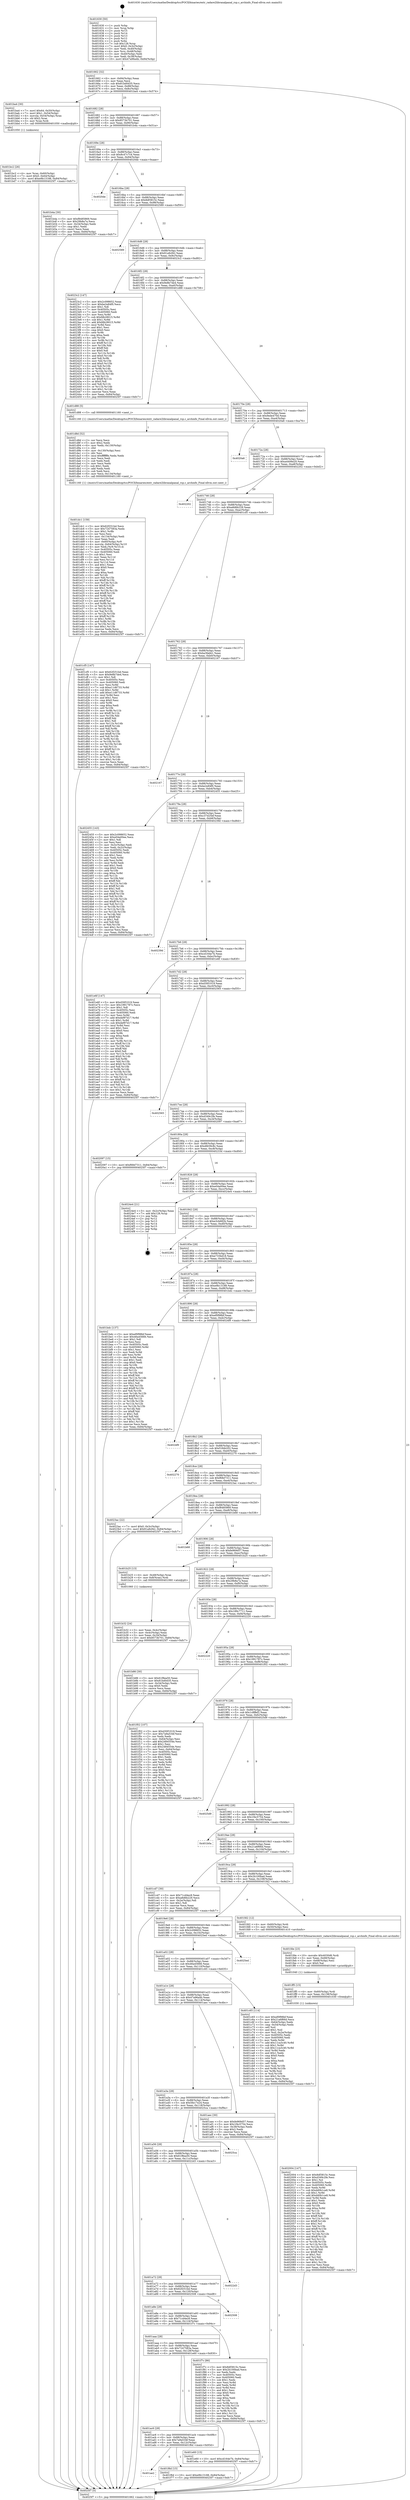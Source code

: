 digraph "0x401630" {
  label = "0x401630 (/mnt/c/Users/mathe/Desktop/tcc/POCII/binaries/extr_radare2libranalpanal_rsp.c_archinfo_Final-ollvm.out::main(0))"
  labelloc = "t"
  node[shape=record]

  Entry [label="",width=0.3,height=0.3,shape=circle,fillcolor=black,style=filled]
  "0x401662" [label="{
     0x401662 [32]\l
     | [instrs]\l
     &nbsp;&nbsp;0x401662 \<+6\>: mov -0x84(%rbp),%eax\l
     &nbsp;&nbsp;0x401668 \<+2\>: mov %eax,%ecx\l
     &nbsp;&nbsp;0x40166a \<+6\>: sub $0x81bd0d35,%ecx\l
     &nbsp;&nbsp;0x401670 \<+6\>: mov %eax,-0x88(%rbp)\l
     &nbsp;&nbsp;0x401676 \<+6\>: mov %ecx,-0x8c(%rbp)\l
     &nbsp;&nbsp;0x40167c \<+6\>: je 0000000000401ba4 \<main+0x574\>\l
  }"]
  "0x401ba4" [label="{
     0x401ba4 [30]\l
     | [instrs]\l
     &nbsp;&nbsp;0x401ba4 \<+7\>: movl $0x64,-0x50(%rbp)\l
     &nbsp;&nbsp;0x401bab \<+7\>: movl $0x1,-0x54(%rbp)\l
     &nbsp;&nbsp;0x401bb2 \<+4\>: movslq -0x54(%rbp),%rax\l
     &nbsp;&nbsp;0x401bb6 \<+4\>: shl $0x2,%rax\l
     &nbsp;&nbsp;0x401bba \<+3\>: mov %rax,%rdi\l
     &nbsp;&nbsp;0x401bbd \<+5\>: call 0000000000401050 \<malloc@plt\>\l
     | [calls]\l
     &nbsp;&nbsp;0x401050 \{1\} (unknown)\l
  }"]
  "0x401682" [label="{
     0x401682 [28]\l
     | [instrs]\l
     &nbsp;&nbsp;0x401682 \<+5\>: jmp 0000000000401687 \<main+0x57\>\l
     &nbsp;&nbsp;0x401687 \<+6\>: mov -0x88(%rbp),%eax\l
     &nbsp;&nbsp;0x40168d \<+5\>: sub $0x8573b701,%eax\l
     &nbsp;&nbsp;0x401692 \<+6\>: mov %eax,-0x90(%rbp)\l
     &nbsp;&nbsp;0x401698 \<+6\>: je 0000000000401b4a \<main+0x51a\>\l
  }"]
  Exit [label="",width=0.3,height=0.3,shape=circle,fillcolor=black,style=filled,peripheries=2]
  "0x401b4a" [label="{
     0x401b4a [30]\l
     | [instrs]\l
     &nbsp;&nbsp;0x401b4a \<+5\>: mov $0xf8485869,%eax\l
     &nbsp;&nbsp;0x401b4f \<+5\>: mov $0x29b8a7a,%ecx\l
     &nbsp;&nbsp;0x401b54 \<+3\>: mov -0x34(%rbp),%edx\l
     &nbsp;&nbsp;0x401b57 \<+3\>: cmp $0x1,%edx\l
     &nbsp;&nbsp;0x401b5a \<+3\>: cmovl %ecx,%eax\l
     &nbsp;&nbsp;0x401b5d \<+6\>: mov %eax,-0x84(%rbp)\l
     &nbsp;&nbsp;0x401b63 \<+5\>: jmp 00000000004025f7 \<main+0xfc7\>\l
  }"]
  "0x40169e" [label="{
     0x40169e [28]\l
     | [instrs]\l
     &nbsp;&nbsp;0x40169e \<+5\>: jmp 00000000004016a3 \<main+0x73\>\l
     &nbsp;&nbsp;0x4016a3 \<+6\>: mov -0x88(%rbp),%eax\l
     &nbsp;&nbsp;0x4016a9 \<+5\>: sub $0x8c47c7c4,%eax\l
     &nbsp;&nbsp;0x4016ae \<+6\>: mov %eax,-0x94(%rbp)\l
     &nbsp;&nbsp;0x4016b4 \<+6\>: je 00000000004020de \<main+0xaae\>\l
  }"]
  "0x402004" [label="{
     0x402004 [147]\l
     | [instrs]\l
     &nbsp;&nbsp;0x402004 \<+5\>: mov $0x8df3815c,%eax\l
     &nbsp;&nbsp;0x402009 \<+5\>: mov $0xd349c2fe,%esi\l
     &nbsp;&nbsp;0x40200e \<+2\>: mov $0x1,%cl\l
     &nbsp;&nbsp;0x402010 \<+7\>: mov 0x40505c,%edx\l
     &nbsp;&nbsp;0x402017 \<+8\>: mov 0x405060,%r8d\l
     &nbsp;&nbsp;0x40201f \<+3\>: mov %edx,%r9d\l
     &nbsp;&nbsp;0x402022 \<+7\>: sub $0xdd0b1ce8,%r9d\l
     &nbsp;&nbsp;0x402029 \<+4\>: sub $0x1,%r9d\l
     &nbsp;&nbsp;0x40202d \<+7\>: add $0xdd0b1ce8,%r9d\l
     &nbsp;&nbsp;0x402034 \<+4\>: imul %r9d,%edx\l
     &nbsp;&nbsp;0x402038 \<+3\>: and $0x1,%edx\l
     &nbsp;&nbsp;0x40203b \<+3\>: cmp $0x0,%edx\l
     &nbsp;&nbsp;0x40203e \<+4\>: sete %r10b\l
     &nbsp;&nbsp;0x402042 \<+4\>: cmp $0xa,%r8d\l
     &nbsp;&nbsp;0x402046 \<+4\>: setl %r11b\l
     &nbsp;&nbsp;0x40204a \<+3\>: mov %r10b,%bl\l
     &nbsp;&nbsp;0x40204d \<+3\>: xor $0xff,%bl\l
     &nbsp;&nbsp;0x402050 \<+3\>: mov %r11b,%r14b\l
     &nbsp;&nbsp;0x402053 \<+4\>: xor $0xff,%r14b\l
     &nbsp;&nbsp;0x402057 \<+3\>: xor $0x1,%cl\l
     &nbsp;&nbsp;0x40205a \<+3\>: mov %bl,%r15b\l
     &nbsp;&nbsp;0x40205d \<+4\>: and $0xff,%r15b\l
     &nbsp;&nbsp;0x402061 \<+3\>: and %cl,%r10b\l
     &nbsp;&nbsp;0x402064 \<+3\>: mov %r14b,%r12b\l
     &nbsp;&nbsp;0x402067 \<+4\>: and $0xff,%r12b\l
     &nbsp;&nbsp;0x40206b \<+3\>: and %cl,%r11b\l
     &nbsp;&nbsp;0x40206e \<+3\>: or %r10b,%r15b\l
     &nbsp;&nbsp;0x402071 \<+3\>: or %r11b,%r12b\l
     &nbsp;&nbsp;0x402074 \<+3\>: xor %r12b,%r15b\l
     &nbsp;&nbsp;0x402077 \<+3\>: or %r14b,%bl\l
     &nbsp;&nbsp;0x40207a \<+3\>: xor $0xff,%bl\l
     &nbsp;&nbsp;0x40207d \<+3\>: or $0x1,%cl\l
     &nbsp;&nbsp;0x402080 \<+2\>: and %cl,%bl\l
     &nbsp;&nbsp;0x402082 \<+3\>: or %bl,%r15b\l
     &nbsp;&nbsp;0x402085 \<+4\>: test $0x1,%r15b\l
     &nbsp;&nbsp;0x402089 \<+3\>: cmovne %esi,%eax\l
     &nbsp;&nbsp;0x40208c \<+6\>: mov %eax,-0x84(%rbp)\l
     &nbsp;&nbsp;0x402092 \<+5\>: jmp 00000000004025f7 \<main+0xfc7\>\l
  }"]
  "0x4020de" [label="{
     0x4020de\l
  }", style=dashed]
  "0x4016ba" [label="{
     0x4016ba [28]\l
     | [instrs]\l
     &nbsp;&nbsp;0x4016ba \<+5\>: jmp 00000000004016bf \<main+0x8f\>\l
     &nbsp;&nbsp;0x4016bf \<+6\>: mov -0x88(%rbp),%eax\l
     &nbsp;&nbsp;0x4016c5 \<+5\>: sub $0x8df3815c,%eax\l
     &nbsp;&nbsp;0x4016ca \<+6\>: mov %eax,-0x98(%rbp)\l
     &nbsp;&nbsp;0x4016d0 \<+6\>: je 0000000000402589 \<main+0xf59\>\l
  }"]
  "0x401ff5" [label="{
     0x401ff5 [15]\l
     | [instrs]\l
     &nbsp;&nbsp;0x401ff5 \<+4\>: mov -0x60(%rbp),%rdi\l
     &nbsp;&nbsp;0x401ff9 \<+6\>: mov %eax,-0x138(%rbp)\l
     &nbsp;&nbsp;0x401fff \<+5\>: call 0000000000401030 \<free@plt\>\l
     | [calls]\l
     &nbsp;&nbsp;0x401030 \{1\} (unknown)\l
  }"]
  "0x402589" [label="{
     0x402589\l
  }", style=dashed]
  "0x4016d6" [label="{
     0x4016d6 [28]\l
     | [instrs]\l
     &nbsp;&nbsp;0x4016d6 \<+5\>: jmp 00000000004016db \<main+0xab\>\l
     &nbsp;&nbsp;0x4016db \<+6\>: mov -0x88(%rbp),%eax\l
     &nbsp;&nbsp;0x4016e1 \<+5\>: sub $0x91a9cf42,%eax\l
     &nbsp;&nbsp;0x4016e6 \<+6\>: mov %eax,-0x9c(%rbp)\l
     &nbsp;&nbsp;0x4016ec \<+6\>: je 00000000004023c2 \<main+0xd92\>\l
  }"]
  "0x401fde" [label="{
     0x401fde [23]\l
     | [instrs]\l
     &nbsp;&nbsp;0x401fde \<+10\>: movabs $0x4030d6,%rdi\l
     &nbsp;&nbsp;0x401fe8 \<+3\>: mov %eax,-0x68(%rbp)\l
     &nbsp;&nbsp;0x401feb \<+3\>: mov -0x68(%rbp),%esi\l
     &nbsp;&nbsp;0x401fee \<+2\>: mov $0x0,%al\l
     &nbsp;&nbsp;0x401ff0 \<+5\>: call 0000000000401040 \<printf@plt\>\l
     | [calls]\l
     &nbsp;&nbsp;0x401040 \{1\} (unknown)\l
  }"]
  "0x4023c2" [label="{
     0x4023c2 [147]\l
     | [instrs]\l
     &nbsp;&nbsp;0x4023c2 \<+5\>: mov $0x2c098652,%eax\l
     &nbsp;&nbsp;0x4023c7 \<+5\>: mov $0xbe2e84f0,%ecx\l
     &nbsp;&nbsp;0x4023cc \<+2\>: mov $0x1,%dl\l
     &nbsp;&nbsp;0x4023ce \<+7\>: mov 0x40505c,%esi\l
     &nbsp;&nbsp;0x4023d5 \<+7\>: mov 0x405060,%edi\l
     &nbsp;&nbsp;0x4023dc \<+3\>: mov %esi,%r8d\l
     &nbsp;&nbsp;0x4023df \<+7\>: sub $0xfdb28015,%r8d\l
     &nbsp;&nbsp;0x4023e6 \<+4\>: sub $0x1,%r8d\l
     &nbsp;&nbsp;0x4023ea \<+7\>: add $0xfdb28015,%r8d\l
     &nbsp;&nbsp;0x4023f1 \<+4\>: imul %r8d,%esi\l
     &nbsp;&nbsp;0x4023f5 \<+3\>: and $0x1,%esi\l
     &nbsp;&nbsp;0x4023f8 \<+3\>: cmp $0x0,%esi\l
     &nbsp;&nbsp;0x4023fb \<+4\>: sete %r9b\l
     &nbsp;&nbsp;0x4023ff \<+3\>: cmp $0xa,%edi\l
     &nbsp;&nbsp;0x402402 \<+4\>: setl %r10b\l
     &nbsp;&nbsp;0x402406 \<+3\>: mov %r9b,%r11b\l
     &nbsp;&nbsp;0x402409 \<+4\>: xor $0xff,%r11b\l
     &nbsp;&nbsp;0x40240d \<+3\>: mov %r10b,%bl\l
     &nbsp;&nbsp;0x402410 \<+3\>: xor $0xff,%bl\l
     &nbsp;&nbsp;0x402413 \<+3\>: xor $0x0,%dl\l
     &nbsp;&nbsp;0x402416 \<+3\>: mov %r11b,%r14b\l
     &nbsp;&nbsp;0x402419 \<+4\>: and $0x0,%r14b\l
     &nbsp;&nbsp;0x40241d \<+3\>: and %dl,%r9b\l
     &nbsp;&nbsp;0x402420 \<+3\>: mov %bl,%r15b\l
     &nbsp;&nbsp;0x402423 \<+4\>: and $0x0,%r15b\l
     &nbsp;&nbsp;0x402427 \<+3\>: and %dl,%r10b\l
     &nbsp;&nbsp;0x40242a \<+3\>: or %r9b,%r14b\l
     &nbsp;&nbsp;0x40242d \<+3\>: or %r10b,%r15b\l
     &nbsp;&nbsp;0x402430 \<+3\>: xor %r15b,%r14b\l
     &nbsp;&nbsp;0x402433 \<+3\>: or %bl,%r11b\l
     &nbsp;&nbsp;0x402436 \<+4\>: xor $0xff,%r11b\l
     &nbsp;&nbsp;0x40243a \<+3\>: or $0x0,%dl\l
     &nbsp;&nbsp;0x40243d \<+3\>: and %dl,%r11b\l
     &nbsp;&nbsp;0x402440 \<+3\>: or %r11b,%r14b\l
     &nbsp;&nbsp;0x402443 \<+4\>: test $0x1,%r14b\l
     &nbsp;&nbsp;0x402447 \<+3\>: cmovne %ecx,%eax\l
     &nbsp;&nbsp;0x40244a \<+6\>: mov %eax,-0x84(%rbp)\l
     &nbsp;&nbsp;0x402450 \<+5\>: jmp 00000000004025f7 \<main+0xfc7\>\l
  }"]
  "0x4016f2" [label="{
     0x4016f2 [28]\l
     | [instrs]\l
     &nbsp;&nbsp;0x4016f2 \<+5\>: jmp 00000000004016f7 \<main+0xc7\>\l
     &nbsp;&nbsp;0x4016f7 \<+6\>: mov -0x88(%rbp),%eax\l
     &nbsp;&nbsp;0x4016fd \<+5\>: sub $0x9e8b7de4,%eax\l
     &nbsp;&nbsp;0x401702 \<+6\>: mov %eax,-0xa0(%rbp)\l
     &nbsp;&nbsp;0x401708 \<+6\>: je 0000000000401d88 \<main+0x758\>\l
  }"]
  "0x401ae2" [label="{
     0x401ae2\l
  }", style=dashed]
  "0x401d88" [label="{
     0x401d88 [5]\l
     | [instrs]\l
     &nbsp;&nbsp;0x401d88 \<+5\>: call 0000000000401160 \<next_i\>\l
     | [calls]\l
     &nbsp;&nbsp;0x401160 \{1\} (/mnt/c/Users/mathe/Desktop/tcc/POCII/binaries/extr_radare2libranalpanal_rsp.c_archinfo_Final-ollvm.out::next_i)\l
  }"]
  "0x40170e" [label="{
     0x40170e [28]\l
     | [instrs]\l
     &nbsp;&nbsp;0x40170e \<+5\>: jmp 0000000000401713 \<main+0xe3\>\l
     &nbsp;&nbsp;0x401713 \<+6\>: mov -0x88(%rbp),%eax\l
     &nbsp;&nbsp;0x401719 \<+5\>: sub $0x9ede470d,%eax\l
     &nbsp;&nbsp;0x40171e \<+6\>: mov %eax,-0xa4(%rbp)\l
     &nbsp;&nbsp;0x401724 \<+6\>: je 00000000004020a6 \<main+0xa76\>\l
  }"]
  "0x401f6d" [label="{
     0x401f6d [15]\l
     | [instrs]\l
     &nbsp;&nbsp;0x401f6d \<+10\>: movl $0xe9b13188,-0x84(%rbp)\l
     &nbsp;&nbsp;0x401f77 \<+5\>: jmp 00000000004025f7 \<main+0xfc7\>\l
  }"]
  "0x4020a6" [label="{
     0x4020a6\l
  }", style=dashed]
  "0x40172a" [label="{
     0x40172a [28]\l
     | [instrs]\l
     &nbsp;&nbsp;0x40172a \<+5\>: jmp 000000000040172f \<main+0xff\>\l
     &nbsp;&nbsp;0x40172f \<+6\>: mov -0x88(%rbp),%eax\l
     &nbsp;&nbsp;0x401735 \<+5\>: sub $0xa4406e20,%eax\l
     &nbsp;&nbsp;0x40173a \<+6\>: mov %eax,-0xa8(%rbp)\l
     &nbsp;&nbsp;0x401740 \<+6\>: je 0000000000402202 \<main+0xbd2\>\l
  }"]
  "0x401ac6" [label="{
     0x401ac6 [28]\l
     | [instrs]\l
     &nbsp;&nbsp;0x401ac6 \<+5\>: jmp 0000000000401acb \<main+0x49b\>\l
     &nbsp;&nbsp;0x401acb \<+6\>: mov -0x88(%rbp),%eax\l
     &nbsp;&nbsp;0x401ad1 \<+5\>: sub $0x7a9a534f,%eax\l
     &nbsp;&nbsp;0x401ad6 \<+6\>: mov %eax,-0x12c(%rbp)\l
     &nbsp;&nbsp;0x401adc \<+6\>: je 0000000000401f6d \<main+0x93d\>\l
  }"]
  "0x402202" [label="{
     0x402202\l
  }", style=dashed]
  "0x401746" [label="{
     0x401746 [28]\l
     | [instrs]\l
     &nbsp;&nbsp;0x401746 \<+5\>: jmp 000000000040174b \<main+0x11b\>\l
     &nbsp;&nbsp;0x40174b \<+6\>: mov -0x88(%rbp),%eax\l
     &nbsp;&nbsp;0x401751 \<+5\>: sub $0xa8d6b229,%eax\l
     &nbsp;&nbsp;0x401756 \<+6\>: mov %eax,-0xac(%rbp)\l
     &nbsp;&nbsp;0x40175c \<+6\>: je 0000000000401cf5 \<main+0x6c5\>\l
  }"]
  "0x401e60" [label="{
     0x401e60 [15]\l
     | [instrs]\l
     &nbsp;&nbsp;0x401e60 \<+10\>: movl $0xcd164e7b,-0x84(%rbp)\l
     &nbsp;&nbsp;0x401e6a \<+5\>: jmp 00000000004025f7 \<main+0xfc7\>\l
  }"]
  "0x401cf5" [label="{
     0x401cf5 [147]\l
     | [instrs]\l
     &nbsp;&nbsp;0x401cf5 \<+5\>: mov $0x62f251bd,%eax\l
     &nbsp;&nbsp;0x401cfa \<+5\>: mov $0x9e8b7de4,%ecx\l
     &nbsp;&nbsp;0x401cff \<+2\>: mov $0x1,%dl\l
     &nbsp;&nbsp;0x401d01 \<+7\>: mov 0x40505c,%esi\l
     &nbsp;&nbsp;0x401d08 \<+7\>: mov 0x405060,%edi\l
     &nbsp;&nbsp;0x401d0f \<+3\>: mov %esi,%r8d\l
     &nbsp;&nbsp;0x401d12 \<+7\>: sub $0xe11d6733,%r8d\l
     &nbsp;&nbsp;0x401d19 \<+4\>: sub $0x1,%r8d\l
     &nbsp;&nbsp;0x401d1d \<+7\>: add $0xe11d6733,%r8d\l
     &nbsp;&nbsp;0x401d24 \<+4\>: imul %r8d,%esi\l
     &nbsp;&nbsp;0x401d28 \<+3\>: and $0x1,%esi\l
     &nbsp;&nbsp;0x401d2b \<+3\>: cmp $0x0,%esi\l
     &nbsp;&nbsp;0x401d2e \<+4\>: sete %r9b\l
     &nbsp;&nbsp;0x401d32 \<+3\>: cmp $0xa,%edi\l
     &nbsp;&nbsp;0x401d35 \<+4\>: setl %r10b\l
     &nbsp;&nbsp;0x401d39 \<+3\>: mov %r9b,%r11b\l
     &nbsp;&nbsp;0x401d3c \<+4\>: xor $0xff,%r11b\l
     &nbsp;&nbsp;0x401d40 \<+3\>: mov %r10b,%bl\l
     &nbsp;&nbsp;0x401d43 \<+3\>: xor $0xff,%bl\l
     &nbsp;&nbsp;0x401d46 \<+3\>: xor $0x1,%dl\l
     &nbsp;&nbsp;0x401d49 \<+3\>: mov %r11b,%r14b\l
     &nbsp;&nbsp;0x401d4c \<+4\>: and $0xff,%r14b\l
     &nbsp;&nbsp;0x401d50 \<+3\>: and %dl,%r9b\l
     &nbsp;&nbsp;0x401d53 \<+3\>: mov %bl,%r15b\l
     &nbsp;&nbsp;0x401d56 \<+4\>: and $0xff,%r15b\l
     &nbsp;&nbsp;0x401d5a \<+3\>: and %dl,%r10b\l
     &nbsp;&nbsp;0x401d5d \<+3\>: or %r9b,%r14b\l
     &nbsp;&nbsp;0x401d60 \<+3\>: or %r10b,%r15b\l
     &nbsp;&nbsp;0x401d63 \<+3\>: xor %r15b,%r14b\l
     &nbsp;&nbsp;0x401d66 \<+3\>: or %bl,%r11b\l
     &nbsp;&nbsp;0x401d69 \<+4\>: xor $0xff,%r11b\l
     &nbsp;&nbsp;0x401d6d \<+3\>: or $0x1,%dl\l
     &nbsp;&nbsp;0x401d70 \<+3\>: and %dl,%r11b\l
     &nbsp;&nbsp;0x401d73 \<+3\>: or %r11b,%r14b\l
     &nbsp;&nbsp;0x401d76 \<+4\>: test $0x1,%r14b\l
     &nbsp;&nbsp;0x401d7a \<+3\>: cmovne %ecx,%eax\l
     &nbsp;&nbsp;0x401d7d \<+6\>: mov %eax,-0x84(%rbp)\l
     &nbsp;&nbsp;0x401d83 \<+5\>: jmp 00000000004025f7 \<main+0xfc7\>\l
  }"]
  "0x401762" [label="{
     0x401762 [28]\l
     | [instrs]\l
     &nbsp;&nbsp;0x401762 \<+5\>: jmp 0000000000401767 \<main+0x137\>\l
     &nbsp;&nbsp;0x401767 \<+6\>: mov -0x88(%rbp),%eax\l
     &nbsp;&nbsp;0x40176d \<+5\>: sub $0xba3fabb1,%eax\l
     &nbsp;&nbsp;0x401772 \<+6\>: mov %eax,-0xb0(%rbp)\l
     &nbsp;&nbsp;0x401778 \<+6\>: je 0000000000402167 \<main+0xb37\>\l
  }"]
  "0x401aaa" [label="{
     0x401aaa [28]\l
     | [instrs]\l
     &nbsp;&nbsp;0x401aaa \<+5\>: jmp 0000000000401aaf \<main+0x47f\>\l
     &nbsp;&nbsp;0x401aaf \<+6\>: mov -0x88(%rbp),%eax\l
     &nbsp;&nbsp;0x401ab5 \<+5\>: sub $0x7247583a,%eax\l
     &nbsp;&nbsp;0x401aba \<+6\>: mov %eax,-0x128(%rbp)\l
     &nbsp;&nbsp;0x401ac0 \<+6\>: je 0000000000401e60 \<main+0x830\>\l
  }"]
  "0x402167" [label="{
     0x402167\l
  }", style=dashed]
  "0x40177e" [label="{
     0x40177e [28]\l
     | [instrs]\l
     &nbsp;&nbsp;0x40177e \<+5\>: jmp 0000000000401783 \<main+0x153\>\l
     &nbsp;&nbsp;0x401783 \<+6\>: mov -0x88(%rbp),%eax\l
     &nbsp;&nbsp;0x401789 \<+5\>: sub $0xbe2e84f0,%eax\l
     &nbsp;&nbsp;0x40178e \<+6\>: mov %eax,-0xb4(%rbp)\l
     &nbsp;&nbsp;0x401794 \<+6\>: je 0000000000402455 \<main+0xe25\>\l
  }"]
  "0x401f7c" [label="{
     0x401f7c [86]\l
     | [instrs]\l
     &nbsp;&nbsp;0x401f7c \<+5\>: mov $0x8df3815c,%eax\l
     &nbsp;&nbsp;0x401f81 \<+5\>: mov $0x2b100bad,%ecx\l
     &nbsp;&nbsp;0x401f86 \<+2\>: xor %edx,%edx\l
     &nbsp;&nbsp;0x401f88 \<+7\>: mov 0x40505c,%esi\l
     &nbsp;&nbsp;0x401f8f \<+7\>: mov 0x405060,%edi\l
     &nbsp;&nbsp;0x401f96 \<+3\>: sub $0x1,%edx\l
     &nbsp;&nbsp;0x401f99 \<+3\>: mov %esi,%r8d\l
     &nbsp;&nbsp;0x401f9c \<+3\>: add %edx,%r8d\l
     &nbsp;&nbsp;0x401f9f \<+4\>: imul %r8d,%esi\l
     &nbsp;&nbsp;0x401fa3 \<+3\>: and $0x1,%esi\l
     &nbsp;&nbsp;0x401fa6 \<+3\>: cmp $0x0,%esi\l
     &nbsp;&nbsp;0x401fa9 \<+4\>: sete %r9b\l
     &nbsp;&nbsp;0x401fad \<+3\>: cmp $0xa,%edi\l
     &nbsp;&nbsp;0x401fb0 \<+4\>: setl %r10b\l
     &nbsp;&nbsp;0x401fb4 \<+3\>: mov %r9b,%r11b\l
     &nbsp;&nbsp;0x401fb7 \<+3\>: and %r10b,%r11b\l
     &nbsp;&nbsp;0x401fba \<+3\>: xor %r10b,%r9b\l
     &nbsp;&nbsp;0x401fbd \<+3\>: or %r9b,%r11b\l
     &nbsp;&nbsp;0x401fc0 \<+4\>: test $0x1,%r11b\l
     &nbsp;&nbsp;0x401fc4 \<+3\>: cmovne %ecx,%eax\l
     &nbsp;&nbsp;0x401fc7 \<+6\>: mov %eax,-0x84(%rbp)\l
     &nbsp;&nbsp;0x401fcd \<+5\>: jmp 00000000004025f7 \<main+0xfc7\>\l
  }"]
  "0x402455" [label="{
     0x402455 [143]\l
     | [instrs]\l
     &nbsp;&nbsp;0x402455 \<+5\>: mov $0x2c098652,%eax\l
     &nbsp;&nbsp;0x40245a \<+5\>: mov $0xe04a00ee,%ecx\l
     &nbsp;&nbsp;0x40245f \<+2\>: mov $0x1,%dl\l
     &nbsp;&nbsp;0x402461 \<+2\>: xor %esi,%esi\l
     &nbsp;&nbsp;0x402463 \<+3\>: mov -0x3c(%rbp),%edi\l
     &nbsp;&nbsp;0x402466 \<+3\>: mov %edi,-0x2c(%rbp)\l
     &nbsp;&nbsp;0x402469 \<+7\>: mov 0x40505c,%edi\l
     &nbsp;&nbsp;0x402470 \<+8\>: mov 0x405060,%r8d\l
     &nbsp;&nbsp;0x402478 \<+3\>: sub $0x1,%esi\l
     &nbsp;&nbsp;0x40247b \<+3\>: mov %edi,%r9d\l
     &nbsp;&nbsp;0x40247e \<+3\>: add %esi,%r9d\l
     &nbsp;&nbsp;0x402481 \<+4\>: imul %r9d,%edi\l
     &nbsp;&nbsp;0x402485 \<+3\>: and $0x1,%edi\l
     &nbsp;&nbsp;0x402488 \<+3\>: cmp $0x0,%edi\l
     &nbsp;&nbsp;0x40248b \<+4\>: sete %r10b\l
     &nbsp;&nbsp;0x40248f \<+4\>: cmp $0xa,%r8d\l
     &nbsp;&nbsp;0x402493 \<+4\>: setl %r11b\l
     &nbsp;&nbsp;0x402497 \<+3\>: mov %r10b,%bl\l
     &nbsp;&nbsp;0x40249a \<+3\>: xor $0xff,%bl\l
     &nbsp;&nbsp;0x40249d \<+3\>: mov %r11b,%r14b\l
     &nbsp;&nbsp;0x4024a0 \<+4\>: xor $0xff,%r14b\l
     &nbsp;&nbsp;0x4024a4 \<+3\>: xor $0x1,%dl\l
     &nbsp;&nbsp;0x4024a7 \<+3\>: mov %bl,%r15b\l
     &nbsp;&nbsp;0x4024aa \<+4\>: and $0xff,%r15b\l
     &nbsp;&nbsp;0x4024ae \<+3\>: and %dl,%r10b\l
     &nbsp;&nbsp;0x4024b1 \<+3\>: mov %r14b,%r12b\l
     &nbsp;&nbsp;0x4024b4 \<+4\>: and $0xff,%r12b\l
     &nbsp;&nbsp;0x4024b8 \<+3\>: and %dl,%r11b\l
     &nbsp;&nbsp;0x4024bb \<+3\>: or %r10b,%r15b\l
     &nbsp;&nbsp;0x4024be \<+3\>: or %r11b,%r12b\l
     &nbsp;&nbsp;0x4024c1 \<+3\>: xor %r12b,%r15b\l
     &nbsp;&nbsp;0x4024c4 \<+3\>: or %r14b,%bl\l
     &nbsp;&nbsp;0x4024c7 \<+3\>: xor $0xff,%bl\l
     &nbsp;&nbsp;0x4024ca \<+3\>: or $0x1,%dl\l
     &nbsp;&nbsp;0x4024cd \<+2\>: and %dl,%bl\l
     &nbsp;&nbsp;0x4024cf \<+3\>: or %bl,%r15b\l
     &nbsp;&nbsp;0x4024d2 \<+4\>: test $0x1,%r15b\l
     &nbsp;&nbsp;0x4024d6 \<+3\>: cmovne %ecx,%eax\l
     &nbsp;&nbsp;0x4024d9 \<+6\>: mov %eax,-0x84(%rbp)\l
     &nbsp;&nbsp;0x4024df \<+5\>: jmp 00000000004025f7 \<main+0xfc7\>\l
  }"]
  "0x40179a" [label="{
     0x40179a [28]\l
     | [instrs]\l
     &nbsp;&nbsp;0x40179a \<+5\>: jmp 000000000040179f \<main+0x16f\>\l
     &nbsp;&nbsp;0x40179f \<+6\>: mov -0x88(%rbp),%eax\l
     &nbsp;&nbsp;0x4017a5 \<+5\>: sub $0xc37d25ef,%eax\l
     &nbsp;&nbsp;0x4017aa \<+6\>: mov %eax,-0xb8(%rbp)\l
     &nbsp;&nbsp;0x4017b0 \<+6\>: je 000000000040239d \<main+0xd6d\>\l
  }"]
  "0x401a8e" [label="{
     0x401a8e [28]\l
     | [instrs]\l
     &nbsp;&nbsp;0x401a8e \<+5\>: jmp 0000000000401a93 \<main+0x463\>\l
     &nbsp;&nbsp;0x401a93 \<+6\>: mov -0x88(%rbp),%eax\l
     &nbsp;&nbsp;0x401a99 \<+5\>: sub $0x71cd4ec8,%eax\l
     &nbsp;&nbsp;0x401a9e \<+6\>: mov %eax,-0x124(%rbp)\l
     &nbsp;&nbsp;0x401aa4 \<+6\>: je 0000000000401f7c \<main+0x94c\>\l
  }"]
  "0x40239d" [label="{
     0x40239d\l
  }", style=dashed]
  "0x4017b6" [label="{
     0x4017b6 [28]\l
     | [instrs]\l
     &nbsp;&nbsp;0x4017b6 \<+5\>: jmp 00000000004017bb \<main+0x18b\>\l
     &nbsp;&nbsp;0x4017bb \<+6\>: mov -0x88(%rbp),%eax\l
     &nbsp;&nbsp;0x4017c1 \<+5\>: sub $0xcd164e7b,%eax\l
     &nbsp;&nbsp;0x4017c6 \<+6\>: mov %eax,-0xbc(%rbp)\l
     &nbsp;&nbsp;0x4017cc \<+6\>: je 0000000000401e6f \<main+0x83f\>\l
  }"]
  "0x402508" [label="{
     0x402508\l
  }", style=dashed]
  "0x401e6f" [label="{
     0x401e6f [147]\l
     | [instrs]\l
     &nbsp;&nbsp;0x401e6f \<+5\>: mov $0xd30f1019,%eax\l
     &nbsp;&nbsp;0x401e74 \<+5\>: mov $0x1991787c,%ecx\l
     &nbsp;&nbsp;0x401e79 \<+2\>: mov $0x1,%dl\l
     &nbsp;&nbsp;0x401e7b \<+7\>: mov 0x40505c,%esi\l
     &nbsp;&nbsp;0x401e82 \<+7\>: mov 0x405060,%edi\l
     &nbsp;&nbsp;0x401e89 \<+3\>: mov %esi,%r8d\l
     &nbsp;&nbsp;0x401e8c \<+7\>: add $0xdef97d17,%r8d\l
     &nbsp;&nbsp;0x401e93 \<+4\>: sub $0x1,%r8d\l
     &nbsp;&nbsp;0x401e97 \<+7\>: sub $0xdef97d17,%r8d\l
     &nbsp;&nbsp;0x401e9e \<+4\>: imul %r8d,%esi\l
     &nbsp;&nbsp;0x401ea2 \<+3\>: and $0x1,%esi\l
     &nbsp;&nbsp;0x401ea5 \<+3\>: cmp $0x0,%esi\l
     &nbsp;&nbsp;0x401ea8 \<+4\>: sete %r9b\l
     &nbsp;&nbsp;0x401eac \<+3\>: cmp $0xa,%edi\l
     &nbsp;&nbsp;0x401eaf \<+4\>: setl %r10b\l
     &nbsp;&nbsp;0x401eb3 \<+3\>: mov %r9b,%r11b\l
     &nbsp;&nbsp;0x401eb6 \<+4\>: xor $0xff,%r11b\l
     &nbsp;&nbsp;0x401eba \<+3\>: mov %r10b,%bl\l
     &nbsp;&nbsp;0x401ebd \<+3\>: xor $0xff,%bl\l
     &nbsp;&nbsp;0x401ec0 \<+3\>: xor $0x0,%dl\l
     &nbsp;&nbsp;0x401ec3 \<+3\>: mov %r11b,%r14b\l
     &nbsp;&nbsp;0x401ec6 \<+4\>: and $0x0,%r14b\l
     &nbsp;&nbsp;0x401eca \<+3\>: and %dl,%r9b\l
     &nbsp;&nbsp;0x401ecd \<+3\>: mov %bl,%r15b\l
     &nbsp;&nbsp;0x401ed0 \<+4\>: and $0x0,%r15b\l
     &nbsp;&nbsp;0x401ed4 \<+3\>: and %dl,%r10b\l
     &nbsp;&nbsp;0x401ed7 \<+3\>: or %r9b,%r14b\l
     &nbsp;&nbsp;0x401eda \<+3\>: or %r10b,%r15b\l
     &nbsp;&nbsp;0x401edd \<+3\>: xor %r15b,%r14b\l
     &nbsp;&nbsp;0x401ee0 \<+3\>: or %bl,%r11b\l
     &nbsp;&nbsp;0x401ee3 \<+4\>: xor $0xff,%r11b\l
     &nbsp;&nbsp;0x401ee7 \<+3\>: or $0x0,%dl\l
     &nbsp;&nbsp;0x401eea \<+3\>: and %dl,%r11b\l
     &nbsp;&nbsp;0x401eed \<+3\>: or %r11b,%r14b\l
     &nbsp;&nbsp;0x401ef0 \<+4\>: test $0x1,%r14b\l
     &nbsp;&nbsp;0x401ef4 \<+3\>: cmovne %ecx,%eax\l
     &nbsp;&nbsp;0x401ef7 \<+6\>: mov %eax,-0x84(%rbp)\l
     &nbsp;&nbsp;0x401efd \<+5\>: jmp 00000000004025f7 \<main+0xfc7\>\l
  }"]
  "0x4017d2" [label="{
     0x4017d2 [28]\l
     | [instrs]\l
     &nbsp;&nbsp;0x4017d2 \<+5\>: jmp 00000000004017d7 \<main+0x1a7\>\l
     &nbsp;&nbsp;0x4017d7 \<+6\>: mov -0x88(%rbp),%eax\l
     &nbsp;&nbsp;0x4017dd \<+5\>: sub $0xd30f1019,%eax\l
     &nbsp;&nbsp;0x4017e2 \<+6\>: mov %eax,-0xc0(%rbp)\l
     &nbsp;&nbsp;0x4017e8 \<+6\>: je 0000000000402565 \<main+0xf35\>\l
  }"]
  "0x401a72" [label="{
     0x401a72 [28]\l
     | [instrs]\l
     &nbsp;&nbsp;0x401a72 \<+5\>: jmp 0000000000401a77 \<main+0x447\>\l
     &nbsp;&nbsp;0x401a77 \<+6\>: mov -0x88(%rbp),%eax\l
     &nbsp;&nbsp;0x401a7d \<+5\>: sub $0x62f251bd,%eax\l
     &nbsp;&nbsp;0x401a82 \<+6\>: mov %eax,-0x120(%rbp)\l
     &nbsp;&nbsp;0x401a88 \<+6\>: je 0000000000402508 \<main+0xed8\>\l
  }"]
  "0x402565" [label="{
     0x402565\l
  }", style=dashed]
  "0x4017ee" [label="{
     0x4017ee [28]\l
     | [instrs]\l
     &nbsp;&nbsp;0x4017ee \<+5\>: jmp 00000000004017f3 \<main+0x1c3\>\l
     &nbsp;&nbsp;0x4017f3 \<+6\>: mov -0x88(%rbp),%eax\l
     &nbsp;&nbsp;0x4017f9 \<+5\>: sub $0xd349c2fe,%eax\l
     &nbsp;&nbsp;0x4017fe \<+6\>: mov %eax,-0xc4(%rbp)\l
     &nbsp;&nbsp;0x401804 \<+6\>: je 0000000000402097 \<main+0xa67\>\l
  }"]
  "0x4022d3" [label="{
     0x4022d3\l
  }", style=dashed]
  "0x402097" [label="{
     0x402097 [15]\l
     | [instrs]\l
     &nbsp;&nbsp;0x402097 \<+10\>: movl $0xf68d7311,-0x84(%rbp)\l
     &nbsp;&nbsp;0x4020a1 \<+5\>: jmp 00000000004025f7 \<main+0xfc7\>\l
  }"]
  "0x40180a" [label="{
     0x40180a [28]\l
     | [instrs]\l
     &nbsp;&nbsp;0x40180a \<+5\>: jmp 000000000040180f \<main+0x1df\>\l
     &nbsp;&nbsp;0x40180f \<+6\>: mov -0x88(%rbp),%eax\l
     &nbsp;&nbsp;0x401815 \<+5\>: sub $0xdfd39c8c,%eax\l
     &nbsp;&nbsp;0x40181a \<+6\>: mov %eax,-0xc8(%rbp)\l
     &nbsp;&nbsp;0x401820 \<+6\>: je 000000000040233d \<main+0xd0d\>\l
  }"]
  "0x401a56" [label="{
     0x401a56 [28]\l
     | [instrs]\l
     &nbsp;&nbsp;0x401a56 \<+5\>: jmp 0000000000401a5b \<main+0x42b\>\l
     &nbsp;&nbsp;0x401a5b \<+6\>: mov -0x88(%rbp),%eax\l
     &nbsp;&nbsp;0x401a61 \<+5\>: sub $0x61f8ea50,%eax\l
     &nbsp;&nbsp;0x401a66 \<+6\>: mov %eax,-0x11c(%rbp)\l
     &nbsp;&nbsp;0x401a6c \<+6\>: je 00000000004022d3 \<main+0xca3\>\l
  }"]
  "0x40233d" [label="{
     0x40233d\l
  }", style=dashed]
  "0x401826" [label="{
     0x401826 [28]\l
     | [instrs]\l
     &nbsp;&nbsp;0x401826 \<+5\>: jmp 000000000040182b \<main+0x1fb\>\l
     &nbsp;&nbsp;0x40182b \<+6\>: mov -0x88(%rbp),%eax\l
     &nbsp;&nbsp;0x401831 \<+5\>: sub $0xe04a00ee,%eax\l
     &nbsp;&nbsp;0x401836 \<+6\>: mov %eax,-0xcc(%rbp)\l
     &nbsp;&nbsp;0x40183c \<+6\>: je 00000000004024e4 \<main+0xeb4\>\l
  }"]
  "0x4025ca" [label="{
     0x4025ca\l
  }", style=dashed]
  "0x4024e4" [label="{
     0x4024e4 [21]\l
     | [instrs]\l
     &nbsp;&nbsp;0x4024e4 \<+3\>: mov -0x2c(%rbp),%eax\l
     &nbsp;&nbsp;0x4024e7 \<+7\>: add $0x128,%rsp\l
     &nbsp;&nbsp;0x4024ee \<+1\>: pop %rbx\l
     &nbsp;&nbsp;0x4024ef \<+2\>: pop %r12\l
     &nbsp;&nbsp;0x4024f1 \<+2\>: pop %r13\l
     &nbsp;&nbsp;0x4024f3 \<+2\>: pop %r14\l
     &nbsp;&nbsp;0x4024f5 \<+2\>: pop %r15\l
     &nbsp;&nbsp;0x4024f7 \<+1\>: pop %rbp\l
     &nbsp;&nbsp;0x4024f8 \<+1\>: ret\l
  }"]
  "0x401842" [label="{
     0x401842 [28]\l
     | [instrs]\l
     &nbsp;&nbsp;0x401842 \<+5\>: jmp 0000000000401847 \<main+0x217\>\l
     &nbsp;&nbsp;0x401847 \<+6\>: mov -0x88(%rbp),%eax\l
     &nbsp;&nbsp;0x40184d \<+5\>: sub $0xe3cb682b,%eax\l
     &nbsp;&nbsp;0x401852 \<+6\>: mov %eax,-0xd0(%rbp)\l
     &nbsp;&nbsp;0x401858 \<+6\>: je 0000000000402292 \<main+0xc62\>\l
  }"]
  "0x401dc1" [label="{
     0x401dc1 [159]\l
     | [instrs]\l
     &nbsp;&nbsp;0x401dc1 \<+5\>: mov $0x62f251bd,%ecx\l
     &nbsp;&nbsp;0x401dc6 \<+5\>: mov $0x7247583a,%edx\l
     &nbsp;&nbsp;0x401dcb \<+3\>: mov $0x1,%r8b\l
     &nbsp;&nbsp;0x401dce \<+2\>: xor %esi,%esi\l
     &nbsp;&nbsp;0x401dd0 \<+6\>: mov -0x134(%rbp),%edi\l
     &nbsp;&nbsp;0x401dd6 \<+3\>: imul %eax,%edi\l
     &nbsp;&nbsp;0x401dd9 \<+4\>: mov -0x60(%rbp),%r9\l
     &nbsp;&nbsp;0x401ddd \<+4\>: movslq -0x64(%rbp),%r10\l
     &nbsp;&nbsp;0x401de1 \<+4\>: mov %edi,(%r9,%r10,4)\l
     &nbsp;&nbsp;0x401de5 \<+7\>: mov 0x40505c,%eax\l
     &nbsp;&nbsp;0x401dec \<+7\>: mov 0x405060,%edi\l
     &nbsp;&nbsp;0x401df3 \<+3\>: sub $0x1,%esi\l
     &nbsp;&nbsp;0x401df6 \<+3\>: mov %eax,%r11d\l
     &nbsp;&nbsp;0x401df9 \<+3\>: add %esi,%r11d\l
     &nbsp;&nbsp;0x401dfc \<+4\>: imul %r11d,%eax\l
     &nbsp;&nbsp;0x401e00 \<+3\>: and $0x1,%eax\l
     &nbsp;&nbsp;0x401e03 \<+3\>: cmp $0x0,%eax\l
     &nbsp;&nbsp;0x401e06 \<+3\>: sete %bl\l
     &nbsp;&nbsp;0x401e09 \<+3\>: cmp $0xa,%edi\l
     &nbsp;&nbsp;0x401e0c \<+4\>: setl %r14b\l
     &nbsp;&nbsp;0x401e10 \<+3\>: mov %bl,%r15b\l
     &nbsp;&nbsp;0x401e13 \<+4\>: xor $0xff,%r15b\l
     &nbsp;&nbsp;0x401e17 \<+3\>: mov %r14b,%r12b\l
     &nbsp;&nbsp;0x401e1a \<+4\>: xor $0xff,%r12b\l
     &nbsp;&nbsp;0x401e1e \<+4\>: xor $0x1,%r8b\l
     &nbsp;&nbsp;0x401e22 \<+3\>: mov %r15b,%r13b\l
     &nbsp;&nbsp;0x401e25 \<+4\>: and $0xff,%r13b\l
     &nbsp;&nbsp;0x401e29 \<+3\>: and %r8b,%bl\l
     &nbsp;&nbsp;0x401e2c \<+3\>: mov %r12b,%al\l
     &nbsp;&nbsp;0x401e2f \<+2\>: and $0xff,%al\l
     &nbsp;&nbsp;0x401e31 \<+3\>: and %r8b,%r14b\l
     &nbsp;&nbsp;0x401e34 \<+3\>: or %bl,%r13b\l
     &nbsp;&nbsp;0x401e37 \<+3\>: or %r14b,%al\l
     &nbsp;&nbsp;0x401e3a \<+3\>: xor %al,%r13b\l
     &nbsp;&nbsp;0x401e3d \<+3\>: or %r12b,%r15b\l
     &nbsp;&nbsp;0x401e40 \<+4\>: xor $0xff,%r15b\l
     &nbsp;&nbsp;0x401e44 \<+4\>: or $0x1,%r8b\l
     &nbsp;&nbsp;0x401e48 \<+3\>: and %r8b,%r15b\l
     &nbsp;&nbsp;0x401e4b \<+3\>: or %r15b,%r13b\l
     &nbsp;&nbsp;0x401e4e \<+4\>: test $0x1,%r13b\l
     &nbsp;&nbsp;0x401e52 \<+3\>: cmovne %edx,%ecx\l
     &nbsp;&nbsp;0x401e55 \<+6\>: mov %ecx,-0x84(%rbp)\l
     &nbsp;&nbsp;0x401e5b \<+5\>: jmp 00000000004025f7 \<main+0xfc7\>\l
  }"]
  "0x402292" [label="{
     0x402292\l
  }", style=dashed]
  "0x40185e" [label="{
     0x40185e [28]\l
     | [instrs]\l
     &nbsp;&nbsp;0x40185e \<+5\>: jmp 0000000000401863 \<main+0x233\>\l
     &nbsp;&nbsp;0x401863 \<+6\>: mov -0x88(%rbp),%eax\l
     &nbsp;&nbsp;0x401869 \<+5\>: sub $0xe733bd18,%eax\l
     &nbsp;&nbsp;0x40186e \<+6\>: mov %eax,-0xd4(%rbp)\l
     &nbsp;&nbsp;0x401874 \<+6\>: je 00000000004022e2 \<main+0xcb2\>\l
  }"]
  "0x401d8d" [label="{
     0x401d8d [52]\l
     | [instrs]\l
     &nbsp;&nbsp;0x401d8d \<+2\>: xor %ecx,%ecx\l
     &nbsp;&nbsp;0x401d8f \<+5\>: mov $0x2,%edx\l
     &nbsp;&nbsp;0x401d94 \<+6\>: mov %edx,-0x130(%rbp)\l
     &nbsp;&nbsp;0x401d9a \<+1\>: cltd\l
     &nbsp;&nbsp;0x401d9b \<+6\>: mov -0x130(%rbp),%esi\l
     &nbsp;&nbsp;0x401da1 \<+2\>: idiv %esi\l
     &nbsp;&nbsp;0x401da3 \<+6\>: imul $0xfffffffe,%edx,%edx\l
     &nbsp;&nbsp;0x401da9 \<+2\>: mov %ecx,%edi\l
     &nbsp;&nbsp;0x401dab \<+2\>: sub %edx,%edi\l
     &nbsp;&nbsp;0x401dad \<+2\>: mov %ecx,%edx\l
     &nbsp;&nbsp;0x401daf \<+3\>: sub $0x1,%edx\l
     &nbsp;&nbsp;0x401db2 \<+2\>: add %edx,%edi\l
     &nbsp;&nbsp;0x401db4 \<+2\>: sub %edi,%ecx\l
     &nbsp;&nbsp;0x401db6 \<+6\>: mov %ecx,-0x134(%rbp)\l
     &nbsp;&nbsp;0x401dbc \<+5\>: call 0000000000401160 \<next_i\>\l
     | [calls]\l
     &nbsp;&nbsp;0x401160 \{1\} (/mnt/c/Users/mathe/Desktop/tcc/POCII/binaries/extr_radare2libranalpanal_rsp.c_archinfo_Final-ollvm.out::next_i)\l
  }"]
  "0x4022e2" [label="{
     0x4022e2\l
  }", style=dashed]
  "0x40187a" [label="{
     0x40187a [28]\l
     | [instrs]\l
     &nbsp;&nbsp;0x40187a \<+5\>: jmp 000000000040187f \<main+0x24f\>\l
     &nbsp;&nbsp;0x40187f \<+6\>: mov -0x88(%rbp),%eax\l
     &nbsp;&nbsp;0x401885 \<+5\>: sub $0xe9b13188,%eax\l
     &nbsp;&nbsp;0x40188a \<+6\>: mov %eax,-0xd8(%rbp)\l
     &nbsp;&nbsp;0x401890 \<+6\>: je 0000000000401bdc \<main+0x5ac\>\l
  }"]
  "0x401bc2" [label="{
     0x401bc2 [26]\l
     | [instrs]\l
     &nbsp;&nbsp;0x401bc2 \<+4\>: mov %rax,-0x60(%rbp)\l
     &nbsp;&nbsp;0x401bc6 \<+7\>: movl $0x0,-0x64(%rbp)\l
     &nbsp;&nbsp;0x401bcd \<+10\>: movl $0xe9b13188,-0x84(%rbp)\l
     &nbsp;&nbsp;0x401bd7 \<+5\>: jmp 00000000004025f7 \<main+0xfc7\>\l
  }"]
  "0x401bdc" [label="{
     0x401bdc [137]\l
     | [instrs]\l
     &nbsp;&nbsp;0x401bdc \<+5\>: mov $0xef0f98bf,%eax\l
     &nbsp;&nbsp;0x401be1 \<+5\>: mov $0x46a45666,%ecx\l
     &nbsp;&nbsp;0x401be6 \<+2\>: mov $0x1,%dl\l
     &nbsp;&nbsp;0x401be8 \<+2\>: xor %esi,%esi\l
     &nbsp;&nbsp;0x401bea \<+7\>: mov 0x40505c,%edi\l
     &nbsp;&nbsp;0x401bf1 \<+8\>: mov 0x405060,%r8d\l
     &nbsp;&nbsp;0x401bf9 \<+3\>: sub $0x1,%esi\l
     &nbsp;&nbsp;0x401bfc \<+3\>: mov %edi,%r9d\l
     &nbsp;&nbsp;0x401bff \<+3\>: add %esi,%r9d\l
     &nbsp;&nbsp;0x401c02 \<+4\>: imul %r9d,%edi\l
     &nbsp;&nbsp;0x401c06 \<+3\>: and $0x1,%edi\l
     &nbsp;&nbsp;0x401c09 \<+3\>: cmp $0x0,%edi\l
     &nbsp;&nbsp;0x401c0c \<+4\>: sete %r10b\l
     &nbsp;&nbsp;0x401c10 \<+4\>: cmp $0xa,%r8d\l
     &nbsp;&nbsp;0x401c14 \<+4\>: setl %r11b\l
     &nbsp;&nbsp;0x401c18 \<+3\>: mov %r10b,%bl\l
     &nbsp;&nbsp;0x401c1b \<+3\>: xor $0xff,%bl\l
     &nbsp;&nbsp;0x401c1e \<+3\>: mov %r11b,%r14b\l
     &nbsp;&nbsp;0x401c21 \<+4\>: xor $0xff,%r14b\l
     &nbsp;&nbsp;0x401c25 \<+3\>: xor $0x1,%dl\l
     &nbsp;&nbsp;0x401c28 \<+3\>: mov %bl,%r15b\l
     &nbsp;&nbsp;0x401c2b \<+4\>: and $0xff,%r15b\l
     &nbsp;&nbsp;0x401c2f \<+3\>: and %dl,%r10b\l
     &nbsp;&nbsp;0x401c32 \<+3\>: mov %r14b,%r12b\l
     &nbsp;&nbsp;0x401c35 \<+4\>: and $0xff,%r12b\l
     &nbsp;&nbsp;0x401c39 \<+3\>: and %dl,%r11b\l
     &nbsp;&nbsp;0x401c3c \<+3\>: or %r10b,%r15b\l
     &nbsp;&nbsp;0x401c3f \<+3\>: or %r11b,%r12b\l
     &nbsp;&nbsp;0x401c42 \<+3\>: xor %r12b,%r15b\l
     &nbsp;&nbsp;0x401c45 \<+3\>: or %r14b,%bl\l
     &nbsp;&nbsp;0x401c48 \<+3\>: xor $0xff,%bl\l
     &nbsp;&nbsp;0x401c4b \<+3\>: or $0x1,%dl\l
     &nbsp;&nbsp;0x401c4e \<+2\>: and %dl,%bl\l
     &nbsp;&nbsp;0x401c50 \<+3\>: or %bl,%r15b\l
     &nbsp;&nbsp;0x401c53 \<+4\>: test $0x1,%r15b\l
     &nbsp;&nbsp;0x401c57 \<+3\>: cmovne %ecx,%eax\l
     &nbsp;&nbsp;0x401c5a \<+6\>: mov %eax,-0x84(%rbp)\l
     &nbsp;&nbsp;0x401c60 \<+5\>: jmp 00000000004025f7 \<main+0xfc7\>\l
  }"]
  "0x401896" [label="{
     0x401896 [28]\l
     | [instrs]\l
     &nbsp;&nbsp;0x401896 \<+5\>: jmp 000000000040189b \<main+0x26b\>\l
     &nbsp;&nbsp;0x40189b \<+6\>: mov -0x88(%rbp),%eax\l
     &nbsp;&nbsp;0x4018a1 \<+5\>: sub $0xef0f98bf,%eax\l
     &nbsp;&nbsp;0x4018a6 \<+6\>: mov %eax,-0xdc(%rbp)\l
     &nbsp;&nbsp;0x4018ac \<+6\>: je 00000000004024f9 \<main+0xec9\>\l
  }"]
  "0x401b32" [label="{
     0x401b32 [24]\l
     | [instrs]\l
     &nbsp;&nbsp;0x401b32 \<+3\>: mov %eax,-0x4c(%rbp)\l
     &nbsp;&nbsp;0x401b35 \<+3\>: mov -0x4c(%rbp),%eax\l
     &nbsp;&nbsp;0x401b38 \<+3\>: mov %eax,-0x34(%rbp)\l
     &nbsp;&nbsp;0x401b3b \<+10\>: movl $0x8573b701,-0x84(%rbp)\l
     &nbsp;&nbsp;0x401b45 \<+5\>: jmp 00000000004025f7 \<main+0xfc7\>\l
  }"]
  "0x4024f9" [label="{
     0x4024f9\l
  }", style=dashed]
  "0x4018b2" [label="{
     0x4018b2 [28]\l
     | [instrs]\l
     &nbsp;&nbsp;0x4018b2 \<+5\>: jmp 00000000004018b7 \<main+0x287\>\l
     &nbsp;&nbsp;0x4018b7 \<+6\>: mov -0x88(%rbp),%eax\l
     &nbsp;&nbsp;0x4018bd \<+5\>: sub $0xf184b202,%eax\l
     &nbsp;&nbsp;0x4018c2 \<+6\>: mov %eax,-0xe0(%rbp)\l
     &nbsp;&nbsp;0x4018c8 \<+6\>: je 0000000000402270 \<main+0xc40\>\l
  }"]
  "0x401630" [label="{
     0x401630 [50]\l
     | [instrs]\l
     &nbsp;&nbsp;0x401630 \<+1\>: push %rbp\l
     &nbsp;&nbsp;0x401631 \<+3\>: mov %rsp,%rbp\l
     &nbsp;&nbsp;0x401634 \<+2\>: push %r15\l
     &nbsp;&nbsp;0x401636 \<+2\>: push %r14\l
     &nbsp;&nbsp;0x401638 \<+2\>: push %r13\l
     &nbsp;&nbsp;0x40163a \<+2\>: push %r12\l
     &nbsp;&nbsp;0x40163c \<+1\>: push %rbx\l
     &nbsp;&nbsp;0x40163d \<+7\>: sub $0x128,%rsp\l
     &nbsp;&nbsp;0x401644 \<+7\>: movl $0x0,-0x3c(%rbp)\l
     &nbsp;&nbsp;0x40164b \<+3\>: mov %edi,-0x40(%rbp)\l
     &nbsp;&nbsp;0x40164e \<+4\>: mov %rsi,-0x48(%rbp)\l
     &nbsp;&nbsp;0x401652 \<+3\>: mov -0x40(%rbp),%edi\l
     &nbsp;&nbsp;0x401655 \<+3\>: mov %edi,-0x38(%rbp)\l
     &nbsp;&nbsp;0x401658 \<+10\>: movl $0x47a96a4b,-0x84(%rbp)\l
  }"]
  "0x402270" [label="{
     0x402270\l
  }", style=dashed]
  "0x4018ce" [label="{
     0x4018ce [28]\l
     | [instrs]\l
     &nbsp;&nbsp;0x4018ce \<+5\>: jmp 00000000004018d3 \<main+0x2a3\>\l
     &nbsp;&nbsp;0x4018d3 \<+6\>: mov -0x88(%rbp),%eax\l
     &nbsp;&nbsp;0x4018d9 \<+5\>: sub $0xf68d7311,%eax\l
     &nbsp;&nbsp;0x4018de \<+6\>: mov %eax,-0xe4(%rbp)\l
     &nbsp;&nbsp;0x4018e4 \<+6\>: je 00000000004023ac \<main+0xd7c\>\l
  }"]
  "0x4025f7" [label="{
     0x4025f7 [5]\l
     | [instrs]\l
     &nbsp;&nbsp;0x4025f7 \<+5\>: jmp 0000000000401662 \<main+0x32\>\l
  }"]
  "0x4023ac" [label="{
     0x4023ac [22]\l
     | [instrs]\l
     &nbsp;&nbsp;0x4023ac \<+7\>: movl $0x0,-0x3c(%rbp)\l
     &nbsp;&nbsp;0x4023b3 \<+10\>: movl $0x91a9cf42,-0x84(%rbp)\l
     &nbsp;&nbsp;0x4023bd \<+5\>: jmp 00000000004025f7 \<main+0xfc7\>\l
  }"]
  "0x4018ea" [label="{
     0x4018ea [28]\l
     | [instrs]\l
     &nbsp;&nbsp;0x4018ea \<+5\>: jmp 00000000004018ef \<main+0x2bf\>\l
     &nbsp;&nbsp;0x4018ef \<+6\>: mov -0x88(%rbp),%eax\l
     &nbsp;&nbsp;0x4018f5 \<+5\>: sub $0xf8485869,%eax\l
     &nbsp;&nbsp;0x4018fa \<+6\>: mov %eax,-0xe8(%rbp)\l
     &nbsp;&nbsp;0x401900 \<+6\>: je 0000000000401b68 \<main+0x538\>\l
  }"]
  "0x401a3a" [label="{
     0x401a3a [28]\l
     | [instrs]\l
     &nbsp;&nbsp;0x401a3a \<+5\>: jmp 0000000000401a3f \<main+0x40f\>\l
     &nbsp;&nbsp;0x401a3f \<+6\>: mov -0x88(%rbp),%eax\l
     &nbsp;&nbsp;0x401a45 \<+5\>: sub $0x5fe17e24,%eax\l
     &nbsp;&nbsp;0x401a4a \<+6\>: mov %eax,-0x118(%rbp)\l
     &nbsp;&nbsp;0x401a50 \<+6\>: je 00000000004025ca \<main+0xf9a\>\l
  }"]
  "0x401b68" [label="{
     0x401b68\l
  }", style=dashed]
  "0x401906" [label="{
     0x401906 [28]\l
     | [instrs]\l
     &nbsp;&nbsp;0x401906 \<+5\>: jmp 000000000040190b \<main+0x2db\>\l
     &nbsp;&nbsp;0x40190b \<+6\>: mov -0x88(%rbp),%eax\l
     &nbsp;&nbsp;0x401911 \<+5\>: sub $0xfe969d57,%eax\l
     &nbsp;&nbsp;0x401916 \<+6\>: mov %eax,-0xec(%rbp)\l
     &nbsp;&nbsp;0x40191c \<+6\>: je 0000000000401b25 \<main+0x4f5\>\l
  }"]
  "0x401aec" [label="{
     0x401aec [30]\l
     | [instrs]\l
     &nbsp;&nbsp;0x401aec \<+5\>: mov $0xfe969d57,%eax\l
     &nbsp;&nbsp;0x401af1 \<+5\>: mov $0x1f4c5754,%ecx\l
     &nbsp;&nbsp;0x401af6 \<+3\>: mov -0x38(%rbp),%edx\l
     &nbsp;&nbsp;0x401af9 \<+3\>: cmp $0x2,%edx\l
     &nbsp;&nbsp;0x401afc \<+3\>: cmovne %ecx,%eax\l
     &nbsp;&nbsp;0x401aff \<+6\>: mov %eax,-0x84(%rbp)\l
     &nbsp;&nbsp;0x401b05 \<+5\>: jmp 00000000004025f7 \<main+0xfc7\>\l
  }"]
  "0x401b25" [label="{
     0x401b25 [13]\l
     | [instrs]\l
     &nbsp;&nbsp;0x401b25 \<+4\>: mov -0x48(%rbp),%rax\l
     &nbsp;&nbsp;0x401b29 \<+4\>: mov 0x8(%rax),%rdi\l
     &nbsp;&nbsp;0x401b2d \<+5\>: call 0000000000401060 \<atoi@plt\>\l
     | [calls]\l
     &nbsp;&nbsp;0x401060 \{1\} (unknown)\l
  }"]
  "0x401922" [label="{
     0x401922 [28]\l
     | [instrs]\l
     &nbsp;&nbsp;0x401922 \<+5\>: jmp 0000000000401927 \<main+0x2f7\>\l
     &nbsp;&nbsp;0x401927 \<+6\>: mov -0x88(%rbp),%eax\l
     &nbsp;&nbsp;0x40192d \<+5\>: sub $0x29b8a7a,%eax\l
     &nbsp;&nbsp;0x401932 \<+6\>: mov %eax,-0xf0(%rbp)\l
     &nbsp;&nbsp;0x401938 \<+6\>: je 0000000000401b86 \<main+0x556\>\l
  }"]
  "0x401a1e" [label="{
     0x401a1e [28]\l
     | [instrs]\l
     &nbsp;&nbsp;0x401a1e \<+5\>: jmp 0000000000401a23 \<main+0x3f3\>\l
     &nbsp;&nbsp;0x401a23 \<+6\>: mov -0x88(%rbp),%eax\l
     &nbsp;&nbsp;0x401a29 \<+5\>: sub $0x47a96a4b,%eax\l
     &nbsp;&nbsp;0x401a2e \<+6\>: mov %eax,-0x114(%rbp)\l
     &nbsp;&nbsp;0x401a34 \<+6\>: je 0000000000401aec \<main+0x4bc\>\l
  }"]
  "0x401b86" [label="{
     0x401b86 [30]\l
     | [instrs]\l
     &nbsp;&nbsp;0x401b86 \<+5\>: mov $0x61f8ea50,%eax\l
     &nbsp;&nbsp;0x401b8b \<+5\>: mov $0x81bd0d35,%ecx\l
     &nbsp;&nbsp;0x401b90 \<+3\>: mov -0x34(%rbp),%edx\l
     &nbsp;&nbsp;0x401b93 \<+3\>: cmp $0x0,%edx\l
     &nbsp;&nbsp;0x401b96 \<+3\>: cmove %ecx,%eax\l
     &nbsp;&nbsp;0x401b99 \<+6\>: mov %eax,-0x84(%rbp)\l
     &nbsp;&nbsp;0x401b9f \<+5\>: jmp 00000000004025f7 \<main+0xfc7\>\l
  }"]
  "0x40193e" [label="{
     0x40193e [28]\l
     | [instrs]\l
     &nbsp;&nbsp;0x40193e \<+5\>: jmp 0000000000401943 \<main+0x313\>\l
     &nbsp;&nbsp;0x401943 \<+6\>: mov -0x88(%rbp),%eax\l
     &nbsp;&nbsp;0x401949 \<+5\>: sub $0x189c7711,%eax\l
     &nbsp;&nbsp;0x40194e \<+6\>: mov %eax,-0xf4(%rbp)\l
     &nbsp;&nbsp;0x401954 \<+6\>: je 0000000000402220 \<main+0xbf0\>\l
  }"]
  "0x401c65" [label="{
     0x401c65 [114]\l
     | [instrs]\l
     &nbsp;&nbsp;0x401c65 \<+5\>: mov $0xef0f98bf,%eax\l
     &nbsp;&nbsp;0x401c6a \<+5\>: mov $0x21a6f66d,%ecx\l
     &nbsp;&nbsp;0x401c6f \<+3\>: mov -0x64(%rbp),%edx\l
     &nbsp;&nbsp;0x401c72 \<+3\>: cmp -0x54(%rbp),%edx\l
     &nbsp;&nbsp;0x401c75 \<+4\>: setl %sil\l
     &nbsp;&nbsp;0x401c79 \<+4\>: and $0x1,%sil\l
     &nbsp;&nbsp;0x401c7d \<+4\>: mov %sil,-0x2e(%rbp)\l
     &nbsp;&nbsp;0x401c81 \<+7\>: mov 0x40505c,%edx\l
     &nbsp;&nbsp;0x401c88 \<+7\>: mov 0x405060,%edi\l
     &nbsp;&nbsp;0x401c8f \<+3\>: mov %edx,%r8d\l
     &nbsp;&nbsp;0x401c92 \<+7\>: add $0x11ca3c40,%r8d\l
     &nbsp;&nbsp;0x401c99 \<+4\>: sub $0x1,%r8d\l
     &nbsp;&nbsp;0x401c9d \<+7\>: sub $0x11ca3c40,%r8d\l
     &nbsp;&nbsp;0x401ca4 \<+4\>: imul %r8d,%edx\l
     &nbsp;&nbsp;0x401ca8 \<+3\>: and $0x1,%edx\l
     &nbsp;&nbsp;0x401cab \<+3\>: cmp $0x0,%edx\l
     &nbsp;&nbsp;0x401cae \<+4\>: sete %sil\l
     &nbsp;&nbsp;0x401cb2 \<+3\>: cmp $0xa,%edi\l
     &nbsp;&nbsp;0x401cb5 \<+4\>: setl %r9b\l
     &nbsp;&nbsp;0x401cb9 \<+3\>: mov %sil,%r10b\l
     &nbsp;&nbsp;0x401cbc \<+3\>: and %r9b,%r10b\l
     &nbsp;&nbsp;0x401cbf \<+3\>: xor %r9b,%sil\l
     &nbsp;&nbsp;0x401cc2 \<+3\>: or %sil,%r10b\l
     &nbsp;&nbsp;0x401cc5 \<+4\>: test $0x1,%r10b\l
     &nbsp;&nbsp;0x401cc9 \<+3\>: cmovne %ecx,%eax\l
     &nbsp;&nbsp;0x401ccc \<+6\>: mov %eax,-0x84(%rbp)\l
     &nbsp;&nbsp;0x401cd2 \<+5\>: jmp 00000000004025f7 \<main+0xfc7\>\l
  }"]
  "0x402220" [label="{
     0x402220\l
  }", style=dashed]
  "0x40195a" [label="{
     0x40195a [28]\l
     | [instrs]\l
     &nbsp;&nbsp;0x40195a \<+5\>: jmp 000000000040195f \<main+0x32f\>\l
     &nbsp;&nbsp;0x40195f \<+6\>: mov -0x88(%rbp),%eax\l
     &nbsp;&nbsp;0x401965 \<+5\>: sub $0x1991787c,%eax\l
     &nbsp;&nbsp;0x40196a \<+6\>: mov %eax,-0xf8(%rbp)\l
     &nbsp;&nbsp;0x401970 \<+6\>: je 0000000000401f02 \<main+0x8d2\>\l
  }"]
  "0x401a02" [label="{
     0x401a02 [28]\l
     | [instrs]\l
     &nbsp;&nbsp;0x401a02 \<+5\>: jmp 0000000000401a07 \<main+0x3d7\>\l
     &nbsp;&nbsp;0x401a07 \<+6\>: mov -0x88(%rbp),%eax\l
     &nbsp;&nbsp;0x401a0d \<+5\>: sub $0x46a45666,%eax\l
     &nbsp;&nbsp;0x401a12 \<+6\>: mov %eax,-0x110(%rbp)\l
     &nbsp;&nbsp;0x401a18 \<+6\>: je 0000000000401c65 \<main+0x635\>\l
  }"]
  "0x401f02" [label="{
     0x401f02 [107]\l
     | [instrs]\l
     &nbsp;&nbsp;0x401f02 \<+5\>: mov $0xd30f1019,%eax\l
     &nbsp;&nbsp;0x401f07 \<+5\>: mov $0x7a9a534f,%ecx\l
     &nbsp;&nbsp;0x401f0c \<+2\>: xor %edx,%edx\l
     &nbsp;&nbsp;0x401f0e \<+3\>: mov -0x64(%rbp),%esi\l
     &nbsp;&nbsp;0x401f11 \<+6\>: add $0x2484554e,%esi\l
     &nbsp;&nbsp;0x401f17 \<+3\>: add $0x1,%esi\l
     &nbsp;&nbsp;0x401f1a \<+6\>: sub $0x2484554e,%esi\l
     &nbsp;&nbsp;0x401f20 \<+3\>: mov %esi,-0x64(%rbp)\l
     &nbsp;&nbsp;0x401f23 \<+7\>: mov 0x40505c,%esi\l
     &nbsp;&nbsp;0x401f2a \<+7\>: mov 0x405060,%edi\l
     &nbsp;&nbsp;0x401f31 \<+3\>: sub $0x1,%edx\l
     &nbsp;&nbsp;0x401f34 \<+3\>: mov %esi,%r8d\l
     &nbsp;&nbsp;0x401f37 \<+3\>: add %edx,%r8d\l
     &nbsp;&nbsp;0x401f3a \<+4\>: imul %r8d,%esi\l
     &nbsp;&nbsp;0x401f3e \<+3\>: and $0x1,%esi\l
     &nbsp;&nbsp;0x401f41 \<+3\>: cmp $0x0,%esi\l
     &nbsp;&nbsp;0x401f44 \<+4\>: sete %r9b\l
     &nbsp;&nbsp;0x401f48 \<+3\>: cmp $0xa,%edi\l
     &nbsp;&nbsp;0x401f4b \<+4\>: setl %r10b\l
     &nbsp;&nbsp;0x401f4f \<+3\>: mov %r9b,%r11b\l
     &nbsp;&nbsp;0x401f52 \<+3\>: and %r10b,%r11b\l
     &nbsp;&nbsp;0x401f55 \<+3\>: xor %r10b,%r9b\l
     &nbsp;&nbsp;0x401f58 \<+3\>: or %r9b,%r11b\l
     &nbsp;&nbsp;0x401f5b \<+4\>: test $0x1,%r11b\l
     &nbsp;&nbsp;0x401f5f \<+3\>: cmovne %ecx,%eax\l
     &nbsp;&nbsp;0x401f62 \<+6\>: mov %eax,-0x84(%rbp)\l
     &nbsp;&nbsp;0x401f68 \<+5\>: jmp 00000000004025f7 \<main+0xfc7\>\l
  }"]
  "0x401976" [label="{
     0x401976 [28]\l
     | [instrs]\l
     &nbsp;&nbsp;0x401976 \<+5\>: jmp 000000000040197b \<main+0x34b\>\l
     &nbsp;&nbsp;0x40197b \<+6\>: mov -0x88(%rbp),%eax\l
     &nbsp;&nbsp;0x401981 \<+5\>: sub $0x1c8ffef2,%eax\l
     &nbsp;&nbsp;0x401986 \<+6\>: mov %eax,-0xfc(%rbp)\l
     &nbsp;&nbsp;0x40198c \<+6\>: je 00000000004025d9 \<main+0xfa9\>\l
  }"]
  "0x4025ed" [label="{
     0x4025ed\l
  }", style=dashed]
  "0x4025d9" [label="{
     0x4025d9\l
  }", style=dashed]
  "0x401992" [label="{
     0x401992 [28]\l
     | [instrs]\l
     &nbsp;&nbsp;0x401992 \<+5\>: jmp 0000000000401997 \<main+0x367\>\l
     &nbsp;&nbsp;0x401997 \<+6\>: mov -0x88(%rbp),%eax\l
     &nbsp;&nbsp;0x40199d \<+5\>: sub $0x1f4c5754,%eax\l
     &nbsp;&nbsp;0x4019a2 \<+6\>: mov %eax,-0x100(%rbp)\l
     &nbsp;&nbsp;0x4019a8 \<+6\>: je 0000000000401b0a \<main+0x4da\>\l
  }"]
  "0x4019e6" [label="{
     0x4019e6 [28]\l
     | [instrs]\l
     &nbsp;&nbsp;0x4019e6 \<+5\>: jmp 00000000004019eb \<main+0x3bb\>\l
     &nbsp;&nbsp;0x4019eb \<+6\>: mov -0x88(%rbp),%eax\l
     &nbsp;&nbsp;0x4019f1 \<+5\>: sub $0x2c098652,%eax\l
     &nbsp;&nbsp;0x4019f6 \<+6\>: mov %eax,-0x10c(%rbp)\l
     &nbsp;&nbsp;0x4019fc \<+6\>: je 00000000004025ed \<main+0xfbd\>\l
  }"]
  "0x401b0a" [label="{
     0x401b0a\l
  }", style=dashed]
  "0x4019ae" [label="{
     0x4019ae [28]\l
     | [instrs]\l
     &nbsp;&nbsp;0x4019ae \<+5\>: jmp 00000000004019b3 \<main+0x383\>\l
     &nbsp;&nbsp;0x4019b3 \<+6\>: mov -0x88(%rbp),%eax\l
     &nbsp;&nbsp;0x4019b9 \<+5\>: sub $0x21a6f66d,%eax\l
     &nbsp;&nbsp;0x4019be \<+6\>: mov %eax,-0x104(%rbp)\l
     &nbsp;&nbsp;0x4019c4 \<+6\>: je 0000000000401cd7 \<main+0x6a7\>\l
  }"]
  "0x401fd2" [label="{
     0x401fd2 [12]\l
     | [instrs]\l
     &nbsp;&nbsp;0x401fd2 \<+4\>: mov -0x60(%rbp),%rdi\l
     &nbsp;&nbsp;0x401fd6 \<+3\>: mov -0x50(%rbp),%esi\l
     &nbsp;&nbsp;0x401fd9 \<+5\>: call 0000000000401410 \<archinfo\>\l
     | [calls]\l
     &nbsp;&nbsp;0x401410 \{1\} (/mnt/c/Users/mathe/Desktop/tcc/POCII/binaries/extr_radare2libranalpanal_rsp.c_archinfo_Final-ollvm.out::archinfo)\l
  }"]
  "0x401cd7" [label="{
     0x401cd7 [30]\l
     | [instrs]\l
     &nbsp;&nbsp;0x401cd7 \<+5\>: mov $0x71cd4ec8,%eax\l
     &nbsp;&nbsp;0x401cdc \<+5\>: mov $0xa8d6b229,%ecx\l
     &nbsp;&nbsp;0x401ce1 \<+3\>: mov -0x2e(%rbp),%dl\l
     &nbsp;&nbsp;0x401ce4 \<+3\>: test $0x1,%dl\l
     &nbsp;&nbsp;0x401ce7 \<+3\>: cmovne %ecx,%eax\l
     &nbsp;&nbsp;0x401cea \<+6\>: mov %eax,-0x84(%rbp)\l
     &nbsp;&nbsp;0x401cf0 \<+5\>: jmp 00000000004025f7 \<main+0xfc7\>\l
  }"]
  "0x4019ca" [label="{
     0x4019ca [28]\l
     | [instrs]\l
     &nbsp;&nbsp;0x4019ca \<+5\>: jmp 00000000004019cf \<main+0x39f\>\l
     &nbsp;&nbsp;0x4019cf \<+6\>: mov -0x88(%rbp),%eax\l
     &nbsp;&nbsp;0x4019d5 \<+5\>: sub $0x2b100bad,%eax\l
     &nbsp;&nbsp;0x4019da \<+6\>: mov %eax,-0x108(%rbp)\l
     &nbsp;&nbsp;0x4019e0 \<+6\>: je 0000000000401fd2 \<main+0x9a2\>\l
  }"]
  Entry -> "0x401630" [label=" 1"]
  "0x401662" -> "0x401ba4" [label=" 1"]
  "0x401662" -> "0x401682" [label=" 23"]
  "0x4024e4" -> Exit [label=" 1"]
  "0x401682" -> "0x401b4a" [label=" 1"]
  "0x401682" -> "0x40169e" [label=" 22"]
  "0x402455" -> "0x4025f7" [label=" 1"]
  "0x40169e" -> "0x4020de" [label=" 0"]
  "0x40169e" -> "0x4016ba" [label=" 22"]
  "0x4023c2" -> "0x4025f7" [label=" 1"]
  "0x4016ba" -> "0x402589" [label=" 0"]
  "0x4016ba" -> "0x4016d6" [label=" 22"]
  "0x4023ac" -> "0x4025f7" [label=" 1"]
  "0x4016d6" -> "0x4023c2" [label=" 1"]
  "0x4016d6" -> "0x4016f2" [label=" 21"]
  "0x402097" -> "0x4025f7" [label=" 1"]
  "0x4016f2" -> "0x401d88" [label=" 1"]
  "0x4016f2" -> "0x40170e" [label=" 20"]
  "0x402004" -> "0x4025f7" [label=" 1"]
  "0x40170e" -> "0x4020a6" [label=" 0"]
  "0x40170e" -> "0x40172a" [label=" 20"]
  "0x401ff5" -> "0x402004" [label=" 1"]
  "0x40172a" -> "0x402202" [label=" 0"]
  "0x40172a" -> "0x401746" [label=" 20"]
  "0x401fd2" -> "0x401fde" [label=" 1"]
  "0x401746" -> "0x401cf5" [label=" 1"]
  "0x401746" -> "0x401762" [label=" 19"]
  "0x401f7c" -> "0x4025f7" [label=" 1"]
  "0x401762" -> "0x402167" [label=" 0"]
  "0x401762" -> "0x40177e" [label=" 19"]
  "0x401ac6" -> "0x401ae2" [label=" 0"]
  "0x40177e" -> "0x402455" [label=" 1"]
  "0x40177e" -> "0x40179a" [label=" 18"]
  "0x401ac6" -> "0x401f6d" [label=" 1"]
  "0x40179a" -> "0x40239d" [label=" 0"]
  "0x40179a" -> "0x4017b6" [label=" 18"]
  "0x401f02" -> "0x4025f7" [label=" 1"]
  "0x4017b6" -> "0x401e6f" [label=" 1"]
  "0x4017b6" -> "0x4017d2" [label=" 17"]
  "0x401e6f" -> "0x4025f7" [label=" 1"]
  "0x4017d2" -> "0x402565" [label=" 0"]
  "0x4017d2" -> "0x4017ee" [label=" 17"]
  "0x401aaa" -> "0x401ac6" [label=" 1"]
  "0x4017ee" -> "0x402097" [label=" 1"]
  "0x4017ee" -> "0x40180a" [label=" 16"]
  "0x401aaa" -> "0x401e60" [label=" 1"]
  "0x40180a" -> "0x40233d" [label=" 0"]
  "0x40180a" -> "0x401826" [label=" 16"]
  "0x401a8e" -> "0x401aaa" [label=" 2"]
  "0x401826" -> "0x4024e4" [label=" 1"]
  "0x401826" -> "0x401842" [label=" 15"]
  "0x401a8e" -> "0x401f7c" [label=" 1"]
  "0x401842" -> "0x402292" [label=" 0"]
  "0x401842" -> "0x40185e" [label=" 15"]
  "0x401a72" -> "0x401a8e" [label=" 3"]
  "0x40185e" -> "0x4022e2" [label=" 0"]
  "0x40185e" -> "0x40187a" [label=" 15"]
  "0x401a72" -> "0x402508" [label=" 0"]
  "0x40187a" -> "0x401bdc" [label=" 2"]
  "0x40187a" -> "0x401896" [label=" 13"]
  "0x401e60" -> "0x4025f7" [label=" 1"]
  "0x401896" -> "0x4024f9" [label=" 0"]
  "0x401896" -> "0x4018b2" [label=" 13"]
  "0x401a56" -> "0x401a72" [label=" 3"]
  "0x4018b2" -> "0x402270" [label=" 0"]
  "0x4018b2" -> "0x4018ce" [label=" 13"]
  "0x401a56" -> "0x4022d3" [label=" 0"]
  "0x4018ce" -> "0x4023ac" [label=" 1"]
  "0x4018ce" -> "0x4018ea" [label=" 12"]
  "0x401f6d" -> "0x4025f7" [label=" 1"]
  "0x4018ea" -> "0x401b68" [label=" 0"]
  "0x4018ea" -> "0x401906" [label=" 12"]
  "0x401a3a" -> "0x401a56" [label=" 3"]
  "0x401906" -> "0x401b25" [label=" 1"]
  "0x401906" -> "0x401922" [label=" 11"]
  "0x401a3a" -> "0x4025ca" [label=" 0"]
  "0x401922" -> "0x401b86" [label=" 1"]
  "0x401922" -> "0x40193e" [label=" 10"]
  "0x401dc1" -> "0x4025f7" [label=" 1"]
  "0x40193e" -> "0x402220" [label=" 0"]
  "0x40193e" -> "0x40195a" [label=" 10"]
  "0x401d8d" -> "0x401dc1" [label=" 1"]
  "0x40195a" -> "0x401f02" [label=" 1"]
  "0x40195a" -> "0x401976" [label=" 9"]
  "0x401cf5" -> "0x4025f7" [label=" 1"]
  "0x401976" -> "0x4025d9" [label=" 0"]
  "0x401976" -> "0x401992" [label=" 9"]
  "0x401cd7" -> "0x4025f7" [label=" 2"]
  "0x401992" -> "0x401b0a" [label=" 0"]
  "0x401992" -> "0x4019ae" [label=" 9"]
  "0x401bdc" -> "0x4025f7" [label=" 2"]
  "0x4019ae" -> "0x401cd7" [label=" 2"]
  "0x4019ae" -> "0x4019ca" [label=" 7"]
  "0x401bc2" -> "0x4025f7" [label=" 1"]
  "0x4019ca" -> "0x401fd2" [label=" 1"]
  "0x4019ca" -> "0x4019e6" [label=" 6"]
  "0x401c65" -> "0x4025f7" [label=" 2"]
  "0x4019e6" -> "0x4025ed" [label=" 0"]
  "0x4019e6" -> "0x401a02" [label=" 6"]
  "0x401d88" -> "0x401d8d" [label=" 1"]
  "0x401a02" -> "0x401c65" [label=" 2"]
  "0x401a02" -> "0x401a1e" [label=" 4"]
  "0x401fde" -> "0x401ff5" [label=" 1"]
  "0x401a1e" -> "0x401aec" [label=" 1"]
  "0x401a1e" -> "0x401a3a" [label=" 3"]
  "0x401aec" -> "0x4025f7" [label=" 1"]
  "0x401630" -> "0x401662" [label=" 1"]
  "0x4025f7" -> "0x401662" [label=" 23"]
  "0x401b25" -> "0x401b32" [label=" 1"]
  "0x401b32" -> "0x4025f7" [label=" 1"]
  "0x401b4a" -> "0x4025f7" [label=" 1"]
  "0x401b86" -> "0x4025f7" [label=" 1"]
  "0x401ba4" -> "0x401bc2" [label=" 1"]
}
